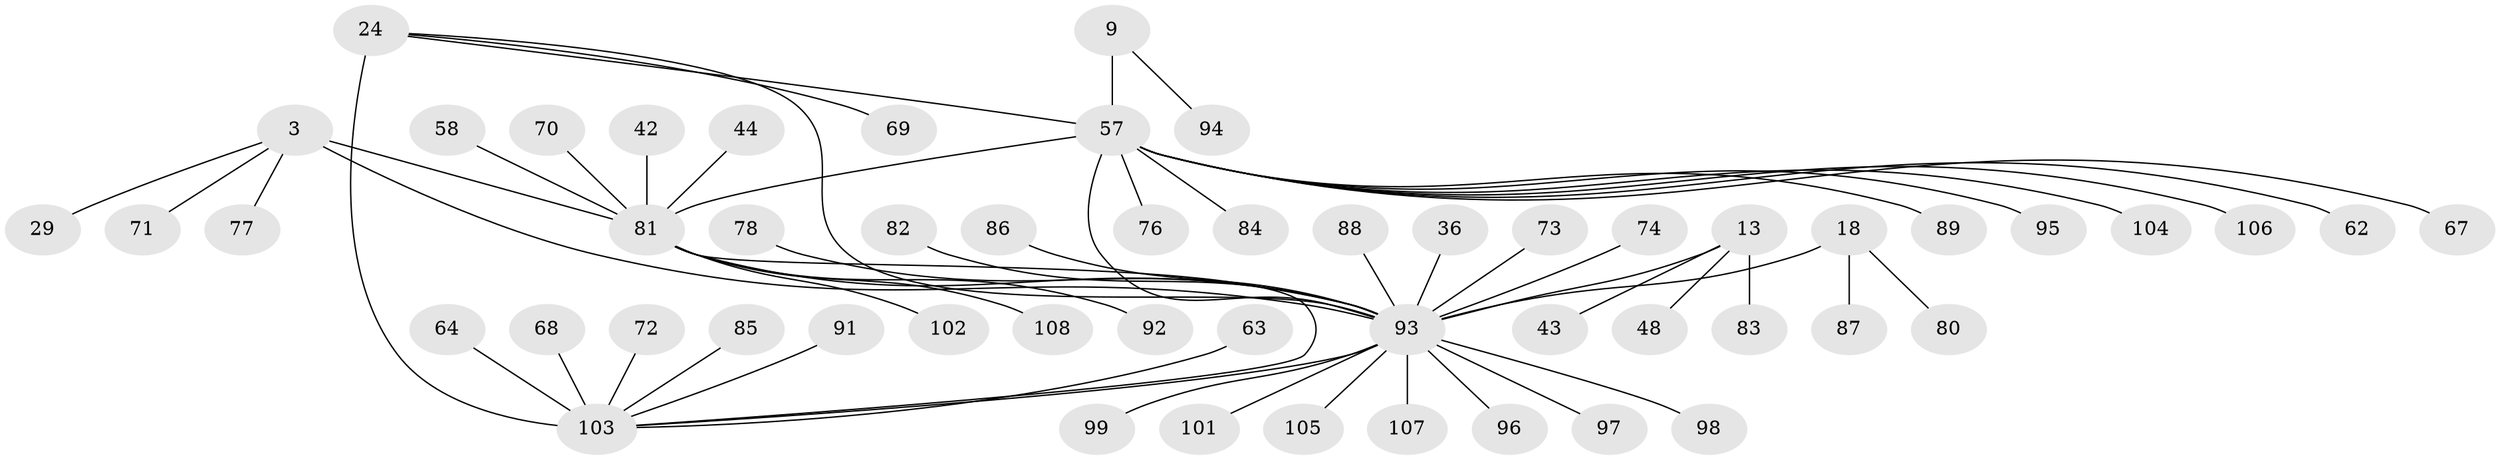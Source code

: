 // original degree distribution, {8: 0.07407407407407407, 6: 0.027777777777777776, 12: 0.018518518518518517, 9: 0.018518518518518517, 5: 0.037037037037037035, 4: 0.018518518518518517, 14: 0.009259259259259259, 11: 0.009259259259259259, 7: 0.009259259259259259, 10: 0.018518518518518517, 1: 0.5925925925925926, 2: 0.12962962962962962, 3: 0.037037037037037035}
// Generated by graph-tools (version 1.1) at 2025/56/03/09/25 04:56:07]
// undirected, 54 vertices, 58 edges
graph export_dot {
graph [start="1"]
  node [color=gray90,style=filled];
  3 [super="+2"];
  9 [super="+8"];
  13 [super="+11"];
  18 [super="+16"];
  24 [super="+22"];
  29;
  36;
  42;
  43;
  44;
  48;
  57 [super="+46+7"];
  58;
  62;
  63;
  64;
  67 [super="+59"];
  68;
  69;
  70;
  71;
  72;
  73;
  74;
  76 [super="+60"];
  77;
  78;
  80;
  81 [super="+35+66+38"];
  82;
  83;
  84 [super="+40"];
  85;
  86;
  87;
  88;
  89;
  91;
  92;
  93 [super="+75+79+90+65"];
  94;
  95;
  96;
  97;
  98;
  99;
  101 [super="+55"];
  102 [super="+28"];
  103 [super="+25+33+39+45+47+61"];
  104;
  105;
  106 [super="+50"];
  107;
  108 [super="+100"];
  3 -- 77;
  3 -- 71;
  3 -- 29;
  3 -- 93 [weight=3];
  3 -- 81 [weight=6];
  9 -- 94;
  9 -- 57 [weight=6];
  13 -- 43;
  13 -- 48;
  13 -- 83;
  13 -- 93 [weight=6];
  18 -- 87;
  18 -- 80;
  18 -- 93 [weight=7];
  24 -- 69;
  24 -- 57 [weight=2];
  24 -- 93 [weight=2];
  24 -- 103 [weight=6];
  36 -- 93;
  42 -- 81;
  44 -- 81;
  57 -- 67;
  57 -- 76;
  57 -- 84;
  57 -- 93 [weight=4];
  57 -- 104;
  57 -- 106;
  57 -- 89;
  57 -- 62;
  57 -- 95;
  57 -- 81 [weight=2];
  58 -- 81;
  63 -- 103;
  64 -- 103;
  68 -- 103;
  70 -- 81;
  72 -- 103;
  73 -- 93;
  74 -- 93;
  78 -- 93;
  81 -- 93 [weight=2];
  81 -- 102;
  81 -- 103 [weight=2];
  81 -- 108;
  81 -- 92;
  82 -- 93;
  85 -- 103;
  86 -- 93;
  88 -- 93;
  91 -- 103;
  93 -- 97;
  93 -- 98;
  93 -- 103 [weight=2];
  93 -- 105;
  93 -- 96;
  93 -- 99;
  93 -- 101;
  93 -- 107;
}
